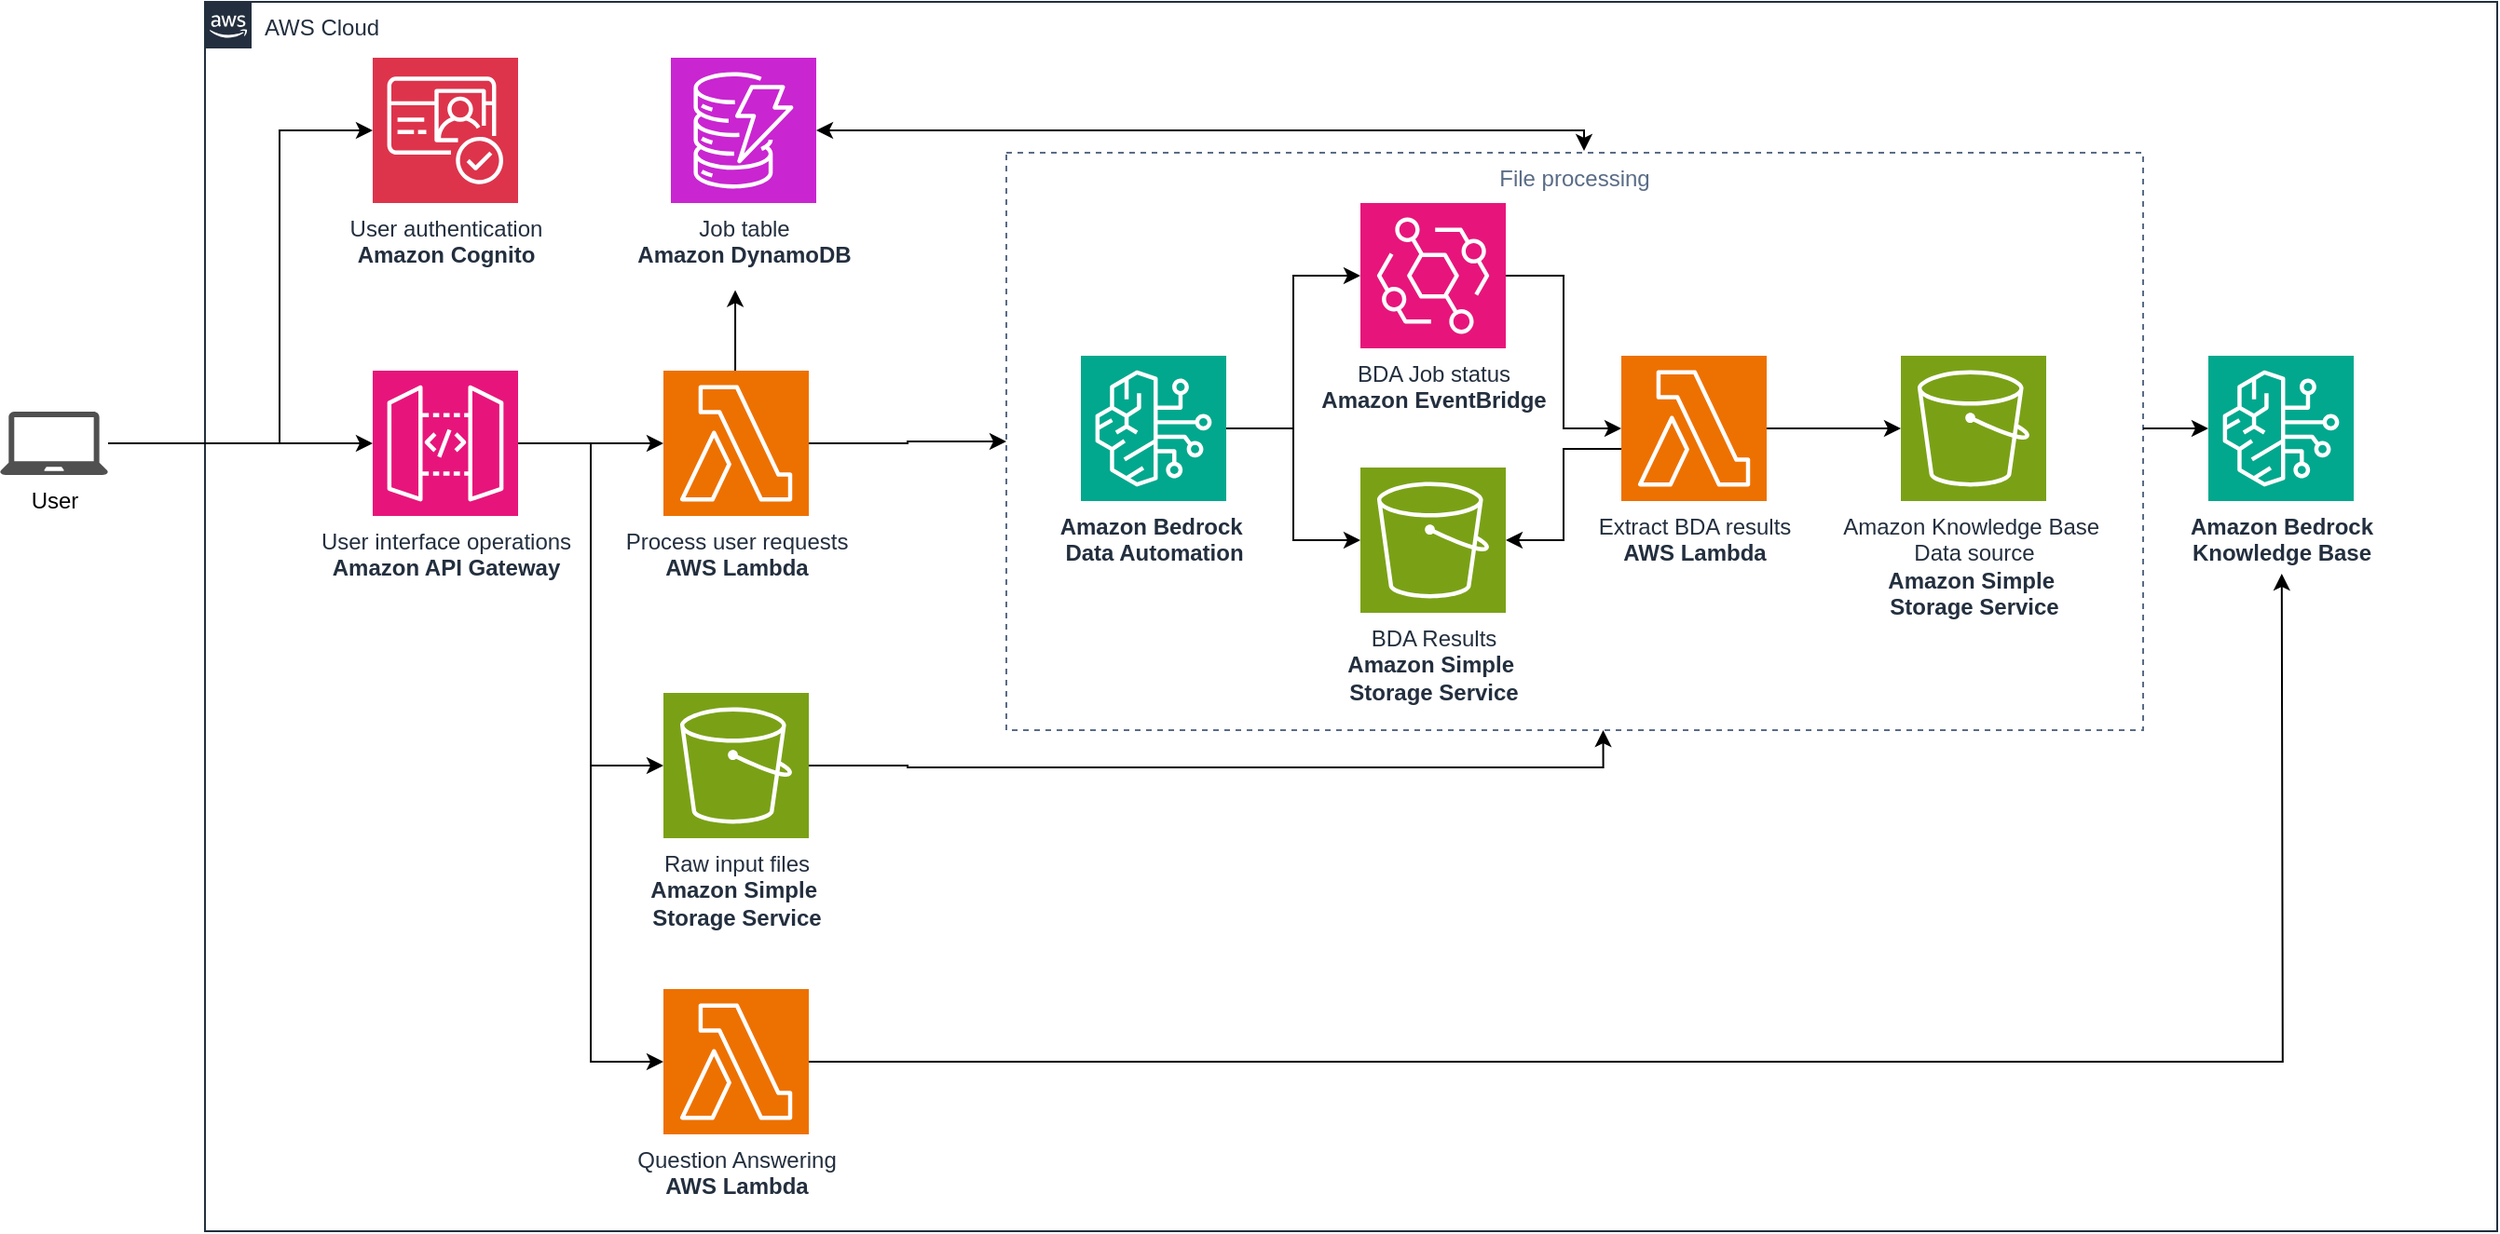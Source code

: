 <mxfile version="26.0.16">
  <diagram name="Page-1" id="ksBmgHpKepAOsZ8i7ARq">
    <mxGraphModel dx="1430" dy="837" grid="1" gridSize="10" guides="1" tooltips="1" connect="1" arrows="1" fold="1" page="1" pageScale="1" pageWidth="850" pageHeight="1100" math="0" shadow="0">
      <root>
        <mxCell id="0" />
        <mxCell id="1" parent="0" />
        <mxCell id="I7WBoEx8GMAR0eP6BGQ3-1" value="AWS Cloud" style="points=[[0,0],[0.25,0],[0.5,0],[0.75,0],[1,0],[1,0.25],[1,0.5],[1,0.75],[1,1],[0.75,1],[0.5,1],[0.25,1],[0,1],[0,0.75],[0,0.5],[0,0.25]];outlineConnect=0;gradientColor=none;html=1;whiteSpace=wrap;fontSize=12;fontStyle=0;container=1;pointerEvents=0;collapsible=0;recursiveResize=0;shape=mxgraph.aws4.group;grIcon=mxgraph.aws4.group_aws_cloud_alt;strokeColor=#232F3E;fillColor=none;verticalAlign=top;align=left;spacingLeft=30;fontColor=#232F3E;dashed=0;" parent="1" vertex="1">
          <mxGeometry x="140" y="150" width="1230" height="660" as="geometry" />
        </mxCell>
        <mxCell id="I7WBoEx8GMAR0eP6BGQ3-34" value="File processing" style="fillColor=none;strokeColor=#5A6C86;dashed=1;verticalAlign=top;fontStyle=0;fontColor=#5A6C86;whiteSpace=wrap;html=1;" parent="I7WBoEx8GMAR0eP6BGQ3-1" vertex="1">
          <mxGeometry x="430" y="81" width="610" height="310" as="geometry" />
        </mxCell>
        <mxCell id="I7WBoEx8GMAR0eP6BGQ3-2" value="Raw input files&lt;div&gt;&lt;b&gt;Amazon Simple&amp;nbsp;&lt;/b&gt;&lt;/div&gt;&lt;div&gt;&lt;b&gt;Storage Service&lt;/b&gt;&lt;/div&gt;" style="sketch=0;points=[[0,0,0],[0.25,0,0],[0.5,0,0],[0.75,0,0],[1,0,0],[0,1,0],[0.25,1,0],[0.5,1,0],[0.75,1,0],[1,1,0],[0,0.25,0],[0,0.5,0],[0,0.75,0],[1,0.25,0],[1,0.5,0],[1,0.75,0]];outlineConnect=0;fontColor=#232F3E;fillColor=#7AA116;strokeColor=#ffffff;dashed=0;verticalLabelPosition=bottom;verticalAlign=top;align=center;html=1;fontSize=12;fontStyle=0;aspect=fixed;shape=mxgraph.aws4.resourceIcon;resIcon=mxgraph.aws4.s3;" parent="I7WBoEx8GMAR0eP6BGQ3-1" vertex="1">
          <mxGeometry x="246" y="371" width="78" height="78" as="geometry" />
        </mxCell>
        <mxCell id="I7WBoEx8GMAR0eP6BGQ3-36" style="edgeStyle=orthogonalEdgeStyle;rounded=0;orthogonalLoop=1;jettySize=auto;html=1;" parent="I7WBoEx8GMAR0eP6BGQ3-1" source="I7WBoEx8GMAR0eP6BGQ3-4" edge="1">
          <mxGeometry relative="1" as="geometry">
            <mxPoint x="284.529" y="154.706" as="targetPoint" />
          </mxGeometry>
        </mxCell>
        <mxCell id="6i6F7RLfbkFAWz0QjOFE-2" style="edgeStyle=orthogonalEdgeStyle;rounded=0;orthogonalLoop=1;jettySize=auto;html=1;entryX=0;entryY=0.5;entryDx=0;entryDy=0;" parent="I7WBoEx8GMAR0eP6BGQ3-1" source="I7WBoEx8GMAR0eP6BGQ3-4" target="I7WBoEx8GMAR0eP6BGQ3-34" edge="1">
          <mxGeometry relative="1" as="geometry" />
        </mxCell>
        <mxCell id="I7WBoEx8GMAR0eP6BGQ3-4" value="Process user requests&lt;div&gt;&lt;b&gt;AWS Lambda&lt;/b&gt;&lt;/div&gt;" style="sketch=0;points=[[0,0,0],[0.25,0,0],[0.5,0,0],[0.75,0,0],[1,0,0],[0,1,0],[0.25,1,0],[0.5,1,0],[0.75,1,0],[1,1,0],[0,0.25,0],[0,0.5,0],[0,0.75,0],[1,0.25,0],[1,0.5,0],[1,0.75,0]];outlineConnect=0;fontColor=#232F3E;fillColor=#ED7100;strokeColor=#ffffff;dashed=0;verticalLabelPosition=bottom;verticalAlign=top;align=center;html=1;fontSize=12;fontStyle=0;aspect=fixed;shape=mxgraph.aws4.resourceIcon;resIcon=mxgraph.aws4.lambda;" parent="I7WBoEx8GMAR0eP6BGQ3-1" vertex="1">
          <mxGeometry x="246" y="198" width="78" height="78" as="geometry" />
        </mxCell>
        <mxCell id="I7WBoEx8GMAR0eP6BGQ3-6" value="User interface operations&lt;div&gt;&lt;b&gt;Amazon API Gateway&lt;/b&gt;&lt;/div&gt;" style="sketch=0;points=[[0,0,0],[0.25,0,0],[0.5,0,0],[0.75,0,0],[1,0,0],[0,1,0],[0.25,1,0],[0.5,1,0],[0.75,1,0],[1,1,0],[0,0.25,0],[0,0.5,0],[0,0.75,0],[1,0.25,0],[1,0.5,0],[1,0.75,0]];outlineConnect=0;fontColor=#232F3E;fillColor=#E7157B;strokeColor=#ffffff;dashed=0;verticalLabelPosition=bottom;verticalAlign=top;align=center;html=1;fontSize=12;fontStyle=0;aspect=fixed;shape=mxgraph.aws4.resourceIcon;resIcon=mxgraph.aws4.api_gateway;" parent="I7WBoEx8GMAR0eP6BGQ3-1" vertex="1">
          <mxGeometry x="90" y="198" width="78" height="78" as="geometry" />
        </mxCell>
        <mxCell id="I7WBoEx8GMAR0eP6BGQ3-28" style="edgeStyle=orthogonalEdgeStyle;rounded=0;orthogonalLoop=1;jettySize=auto;html=1;" parent="I7WBoEx8GMAR0eP6BGQ3-1" source="I7WBoEx8GMAR0eP6BGQ3-7" target="I7WBoEx8GMAR0eP6BGQ3-8" edge="1">
          <mxGeometry relative="1" as="geometry" />
        </mxCell>
        <mxCell id="I7WBoEx8GMAR0eP6BGQ3-7" value="&lt;b&gt;Amazon Bedrock&amp;nbsp;&lt;/b&gt;&lt;div&gt;&lt;b&gt;Data Automation&lt;/b&gt;&lt;/div&gt;" style="sketch=0;points=[[0,0,0],[0.25,0,0],[0.5,0,0],[0.75,0,0],[1,0,0],[0,1,0],[0.25,1,0],[0.5,1,0],[0.75,1,0],[1,1,0],[0,0.25,0],[0,0.5,0],[0,0.75,0],[1,0.25,0],[1,0.5,0],[1,0.75,0]];outlineConnect=0;fontColor=#232F3E;fillColor=#01A88D;strokeColor=#ffffff;dashed=0;verticalLabelPosition=bottom;verticalAlign=top;align=center;html=1;fontSize=12;fontStyle=0;aspect=fixed;shape=mxgraph.aws4.resourceIcon;resIcon=mxgraph.aws4.bedrock;" parent="I7WBoEx8GMAR0eP6BGQ3-1" vertex="1">
          <mxGeometry x="470" y="190" width="78" height="78" as="geometry" />
        </mxCell>
        <mxCell id="I7WBoEx8GMAR0eP6BGQ3-8" value="BDA Results&lt;div&gt;&lt;b&gt;Amazon Simple&amp;nbsp;&lt;/b&gt;&lt;/div&gt;&lt;div&gt;&lt;b&gt;Storage Service&lt;/b&gt;&lt;/div&gt;" style="sketch=0;points=[[0,0,0],[0.25,0,0],[0.5,0,0],[0.75,0,0],[1,0,0],[0,1,0],[0.25,1,0],[0.5,1,0],[0.75,1,0],[1,1,0],[0,0.25,0],[0,0.5,0],[0,0.75,0],[1,0.25,0],[1,0.5,0],[1,0.75,0]];outlineConnect=0;fontColor=#232F3E;fillColor=#7AA116;strokeColor=#ffffff;dashed=0;verticalLabelPosition=bottom;verticalAlign=top;align=center;html=1;fontSize=12;fontStyle=0;aspect=fixed;shape=mxgraph.aws4.resourceIcon;resIcon=mxgraph.aws4.s3;" parent="I7WBoEx8GMAR0eP6BGQ3-1" vertex="1">
          <mxGeometry x="620" y="250" width="78" height="78" as="geometry" />
        </mxCell>
        <mxCell id="I7WBoEx8GMAR0eP6BGQ3-30" style="edgeStyle=orthogonalEdgeStyle;rounded=0;orthogonalLoop=1;jettySize=auto;html=1;" parent="I7WBoEx8GMAR0eP6BGQ3-1" source="I7WBoEx8GMAR0eP6BGQ3-9" target="I7WBoEx8GMAR0eP6BGQ3-10" edge="1">
          <mxGeometry relative="1" as="geometry" />
        </mxCell>
        <mxCell id="I7WBoEx8GMAR0eP6BGQ3-9" value="Extract BDA results&lt;div&gt;&lt;b&gt;AWS Lambda&lt;/b&gt;&lt;/div&gt;" style="sketch=0;points=[[0,0,0],[0.25,0,0],[0.5,0,0],[0.75,0,0],[1,0,0],[0,1,0],[0.25,1,0],[0.5,1,0],[0.75,1,0],[1,1,0],[0,0.25,0],[0,0.5,0],[0,0.75,0],[1,0.25,0],[1,0.5,0],[1,0.75,0]];outlineConnect=0;fontColor=#232F3E;fillColor=#ED7100;strokeColor=#ffffff;dashed=0;verticalLabelPosition=bottom;verticalAlign=top;align=center;html=1;fontSize=12;fontStyle=0;aspect=fixed;shape=mxgraph.aws4.resourceIcon;resIcon=mxgraph.aws4.lambda;" parent="I7WBoEx8GMAR0eP6BGQ3-1" vertex="1">
          <mxGeometry x="760" y="190" width="78" height="78" as="geometry" />
        </mxCell>
        <mxCell id="I7WBoEx8GMAR0eP6BGQ3-10" value="Amazon Knowledge Base&amp;nbsp;&lt;div&gt;Data source&lt;div&gt;&lt;b&gt;Amazon Simple&amp;nbsp;&lt;/b&gt;&lt;/div&gt;&lt;div&gt;&lt;b&gt;Storage Service&lt;/b&gt;&lt;/div&gt;&lt;/div&gt;" style="sketch=0;points=[[0,0,0],[0.25,0,0],[0.5,0,0],[0.75,0,0],[1,0,0],[0,1,0],[0.25,1,0],[0.5,1,0],[0.75,1,0],[1,1,0],[0,0.25,0],[0,0.5,0],[0,0.75,0],[1,0.25,0],[1,0.5,0],[1,0.75,0]];outlineConnect=0;fontColor=#232F3E;fillColor=#7AA116;strokeColor=#ffffff;dashed=0;verticalLabelPosition=bottom;verticalAlign=top;align=center;html=1;fontSize=12;fontStyle=0;aspect=fixed;shape=mxgraph.aws4.resourceIcon;resIcon=mxgraph.aws4.s3;" parent="I7WBoEx8GMAR0eP6BGQ3-1" vertex="1">
          <mxGeometry x="910" y="190" width="78" height="78" as="geometry" />
        </mxCell>
        <mxCell id="I7WBoEx8GMAR0eP6BGQ3-11" value="&lt;b&gt;Amazon Bedrock&lt;/b&gt;&lt;div&gt;&lt;b&gt;Knowledge Base&lt;/b&gt;&lt;/div&gt;" style="sketch=0;points=[[0,0,0],[0.25,0,0],[0.5,0,0],[0.75,0,0],[1,0,0],[0,1,0],[0.25,1,0],[0.5,1,0],[0.75,1,0],[1,1,0],[0,0.25,0],[0,0.5,0],[0,0.75,0],[1,0.25,0],[1,0.5,0],[1,0.75,0]];outlineConnect=0;fontColor=#232F3E;fillColor=#01A88D;strokeColor=#ffffff;dashed=0;verticalLabelPosition=bottom;verticalAlign=top;align=center;html=1;fontSize=12;fontStyle=0;aspect=fixed;shape=mxgraph.aws4.resourceIcon;resIcon=mxgraph.aws4.bedrock;" parent="I7WBoEx8GMAR0eP6BGQ3-1" vertex="1">
          <mxGeometry x="1075" y="190" width="78" height="78" as="geometry" />
        </mxCell>
        <mxCell id="I7WBoEx8GMAR0eP6BGQ3-12" value="User authentication&lt;div&gt;&lt;b&gt;Amazon Cognito&lt;/b&gt;&lt;/div&gt;" style="sketch=0;points=[[0,0,0],[0.25,0,0],[0.5,0,0],[0.75,0,0],[1,0,0],[0,1,0],[0.25,1,0],[0.5,1,0],[0.75,1,0],[1,1,0],[0,0.25,0],[0,0.5,0],[0,0.75,0],[1,0.25,0],[1,0.5,0],[1,0.75,0]];outlineConnect=0;fontColor=#232F3E;fillColor=#DD344C;strokeColor=#ffffff;dashed=0;verticalLabelPosition=bottom;verticalAlign=top;align=center;html=1;fontSize=12;fontStyle=0;aspect=fixed;shape=mxgraph.aws4.resourceIcon;resIcon=mxgraph.aws4.cognito;" parent="I7WBoEx8GMAR0eP6BGQ3-1" vertex="1">
          <mxGeometry x="90" y="30" width="78" height="78" as="geometry" />
        </mxCell>
        <mxCell id="I7WBoEx8GMAR0eP6BGQ3-17" value="Job table&lt;div&gt;&lt;b&gt;Amazon DynamoDB&lt;/b&gt;&lt;/div&gt;" style="sketch=0;points=[[0,0,0],[0.25,0,0],[0.5,0,0],[0.75,0,0],[1,0,0],[0,1,0],[0.25,1,0],[0.5,1,0],[0.75,1,0],[1,1,0],[0,0.25,0],[0,0.5,0],[0,0.75,0],[1,0.25,0],[1,0.5,0],[1,0.75,0]];outlineConnect=0;fontColor=#232F3E;fillColor=#C925D1;strokeColor=#ffffff;dashed=0;verticalLabelPosition=bottom;verticalAlign=top;align=center;html=1;fontSize=12;fontStyle=0;aspect=fixed;shape=mxgraph.aws4.resourceIcon;resIcon=mxgraph.aws4.dynamodb;" parent="I7WBoEx8GMAR0eP6BGQ3-1" vertex="1">
          <mxGeometry x="250" y="30" width="78" height="78" as="geometry" />
        </mxCell>
        <mxCell id="I7WBoEx8GMAR0eP6BGQ3-19" style="edgeStyle=orthogonalEdgeStyle;rounded=0;orthogonalLoop=1;jettySize=auto;html=1;entryX=0;entryY=0.5;entryDx=0;entryDy=0;entryPerimeter=0;" parent="I7WBoEx8GMAR0eP6BGQ3-1" source="I7WBoEx8GMAR0eP6BGQ3-6" target="I7WBoEx8GMAR0eP6BGQ3-4" edge="1">
          <mxGeometry relative="1" as="geometry" />
        </mxCell>
        <mxCell id="I7WBoEx8GMAR0eP6BGQ3-24" style="edgeStyle=orthogonalEdgeStyle;rounded=0;orthogonalLoop=1;jettySize=auto;html=1;" parent="I7WBoEx8GMAR0eP6BGQ3-1" source="I7WBoEx8GMAR0eP6BGQ3-6" target="I7WBoEx8GMAR0eP6BGQ3-2" edge="1">
          <mxGeometry relative="1" as="geometry">
            <Array as="points">
              <mxPoint x="207" y="237" />
              <mxPoint x="207" y="410" />
            </Array>
          </mxGeometry>
        </mxCell>
        <mxCell id="I7WBoEx8GMAR0eP6BGQ3-31" style="edgeStyle=orthogonalEdgeStyle;rounded=0;orthogonalLoop=1;jettySize=auto;html=1;entryX=0;entryY=0.5;entryDx=0;entryDy=0;entryPerimeter=0;" parent="I7WBoEx8GMAR0eP6BGQ3-1" target="I7WBoEx8GMAR0eP6BGQ3-11" edge="1">
          <mxGeometry relative="1" as="geometry">
            <mxPoint x="1040" y="229" as="sourcePoint" />
          </mxGeometry>
        </mxCell>
        <mxCell id="I7WBoEx8GMAR0eP6BGQ3-37" style="edgeStyle=orthogonalEdgeStyle;rounded=0;orthogonalLoop=1;jettySize=auto;html=1;entryX=1;entryY=0.5;entryDx=0;entryDy=0;entryPerimeter=0;startArrow=classic;startFill=1;" parent="I7WBoEx8GMAR0eP6BGQ3-1" target="I7WBoEx8GMAR0eP6BGQ3-17" edge="1">
          <mxGeometry relative="1" as="geometry">
            <Array as="points">
              <mxPoint x="740" y="80" />
              <mxPoint x="740" y="69" />
            </Array>
            <mxPoint x="740" y="80" as="sourcePoint" />
          </mxGeometry>
        </mxCell>
        <mxCell id="Cpk--s-93JvUQln1MetP-1" value="BDA Job status&lt;div&gt;&lt;b&gt;Amazon EventBridge&lt;/b&gt;&lt;/div&gt;" style="sketch=0;points=[[0,0,0],[0.25,0,0],[0.5,0,0],[0.75,0,0],[1,0,0],[0,1,0],[0.25,1,0],[0.5,1,0],[0.75,1,0],[1,1,0],[0,0.25,0],[0,0.5,0],[0,0.75,0],[1,0.25,0],[1,0.5,0],[1,0.75,0]];outlineConnect=0;fontColor=#232F3E;fillColor=#E7157B;strokeColor=#ffffff;dashed=0;verticalLabelPosition=bottom;verticalAlign=top;align=center;html=1;fontSize=12;fontStyle=0;aspect=fixed;shape=mxgraph.aws4.resourceIcon;resIcon=mxgraph.aws4.eventbridge;" parent="I7WBoEx8GMAR0eP6BGQ3-1" vertex="1">
          <mxGeometry x="620" y="108" width="78" height="78" as="geometry" />
        </mxCell>
        <mxCell id="Cpk--s-93JvUQln1MetP-2" style="edgeStyle=orthogonalEdgeStyle;rounded=0;orthogonalLoop=1;jettySize=auto;html=1;entryX=0;entryY=0.5;entryDx=0;entryDy=0;entryPerimeter=0;" parent="I7WBoEx8GMAR0eP6BGQ3-1" source="I7WBoEx8GMAR0eP6BGQ3-7" target="Cpk--s-93JvUQln1MetP-1" edge="1">
          <mxGeometry relative="1" as="geometry" />
        </mxCell>
        <mxCell id="Cpk--s-93JvUQln1MetP-3" style="edgeStyle=orthogonalEdgeStyle;rounded=0;orthogonalLoop=1;jettySize=auto;html=1;entryX=0;entryY=0.5;entryDx=0;entryDy=0;entryPerimeter=0;" parent="I7WBoEx8GMAR0eP6BGQ3-1" source="Cpk--s-93JvUQln1MetP-1" target="I7WBoEx8GMAR0eP6BGQ3-9" edge="1">
          <mxGeometry relative="1" as="geometry" />
        </mxCell>
        <mxCell id="6i6F7RLfbkFAWz0QjOFE-3" style="edgeStyle=orthogonalEdgeStyle;rounded=0;orthogonalLoop=1;jettySize=auto;html=1;entryX=1;entryY=0.5;entryDx=0;entryDy=0;entryPerimeter=0;" parent="I7WBoEx8GMAR0eP6BGQ3-1" source="I7WBoEx8GMAR0eP6BGQ3-9" target="I7WBoEx8GMAR0eP6BGQ3-8" edge="1">
          <mxGeometry relative="1" as="geometry">
            <Array as="points">
              <mxPoint x="729" y="240" />
              <mxPoint x="729" y="289" />
            </Array>
          </mxGeometry>
        </mxCell>
        <mxCell id="po_nBzVE3X979Q4hHAxm-3" style="edgeStyle=orthogonalEdgeStyle;rounded=0;orthogonalLoop=1;jettySize=auto;html=1;" edge="1" parent="I7WBoEx8GMAR0eP6BGQ3-1" source="po_nBzVE3X979Q4hHAxm-1">
          <mxGeometry relative="1" as="geometry">
            <mxPoint x="1114.391" y="307.043" as="targetPoint" />
          </mxGeometry>
        </mxCell>
        <mxCell id="po_nBzVE3X979Q4hHAxm-1" value="Question Answering&lt;div&gt;&lt;b&gt;AWS Lambda&lt;/b&gt;&lt;/div&gt;" style="sketch=0;points=[[0,0,0],[0.25,0,0],[0.5,0,0],[0.75,0,0],[1,0,0],[0,1,0],[0.25,1,0],[0.5,1,0],[0.75,1,0],[1,1,0],[0,0.25,0],[0,0.5,0],[0,0.75,0],[1,0.25,0],[1,0.5,0],[1,0.75,0]];outlineConnect=0;fontColor=#232F3E;fillColor=#ED7100;strokeColor=#ffffff;dashed=0;verticalLabelPosition=bottom;verticalAlign=top;align=center;html=1;fontSize=12;fontStyle=0;aspect=fixed;shape=mxgraph.aws4.resourceIcon;resIcon=mxgraph.aws4.lambda;" vertex="1" parent="I7WBoEx8GMAR0eP6BGQ3-1">
          <mxGeometry x="246" y="530" width="78" height="78" as="geometry" />
        </mxCell>
        <mxCell id="po_nBzVE3X979Q4hHAxm-2" style="edgeStyle=orthogonalEdgeStyle;rounded=0;orthogonalLoop=1;jettySize=auto;html=1;entryX=0;entryY=0.5;entryDx=0;entryDy=0;entryPerimeter=0;" edge="1" parent="I7WBoEx8GMAR0eP6BGQ3-1" source="I7WBoEx8GMAR0eP6BGQ3-6" target="po_nBzVE3X979Q4hHAxm-1">
          <mxGeometry relative="1" as="geometry" />
        </mxCell>
        <mxCell id="po_nBzVE3X979Q4hHAxm-4" style="edgeStyle=orthogonalEdgeStyle;rounded=0;orthogonalLoop=1;jettySize=auto;html=1;entryX=0.525;entryY=1;entryDx=0;entryDy=0;entryPerimeter=0;" edge="1" parent="I7WBoEx8GMAR0eP6BGQ3-1" source="I7WBoEx8GMAR0eP6BGQ3-2" target="I7WBoEx8GMAR0eP6BGQ3-34">
          <mxGeometry relative="1" as="geometry" />
        </mxCell>
        <mxCell id="I7WBoEx8GMAR0eP6BGQ3-13" style="edgeStyle=orthogonalEdgeStyle;rounded=0;orthogonalLoop=1;jettySize=auto;html=1;" parent="1" source="I7WBoEx8GMAR0eP6BGQ3-5" target="I7WBoEx8GMAR0eP6BGQ3-6" edge="1">
          <mxGeometry relative="1" as="geometry" />
        </mxCell>
        <mxCell id="I7WBoEx8GMAR0eP6BGQ3-5" value="User" style="sketch=0;pointerEvents=1;shadow=0;dashed=0;html=1;strokeColor=none;fillColor=#505050;labelPosition=center;verticalLabelPosition=bottom;verticalAlign=top;outlineConnect=0;align=center;shape=mxgraph.office.devices.laptop;" parent="1" vertex="1">
          <mxGeometry x="30" y="370" width="58" height="34" as="geometry" />
        </mxCell>
        <mxCell id="I7WBoEx8GMAR0eP6BGQ3-16" style="edgeStyle=orthogonalEdgeStyle;rounded=0;orthogonalLoop=1;jettySize=auto;html=1;entryX=0;entryY=0.5;entryDx=0;entryDy=0;entryPerimeter=0;" parent="1" source="I7WBoEx8GMAR0eP6BGQ3-5" target="I7WBoEx8GMAR0eP6BGQ3-12" edge="1">
          <mxGeometry relative="1" as="geometry">
            <Array as="points">
              <mxPoint x="180" y="387" />
              <mxPoint x="180" y="219" />
            </Array>
          </mxGeometry>
        </mxCell>
      </root>
    </mxGraphModel>
  </diagram>
</mxfile>
